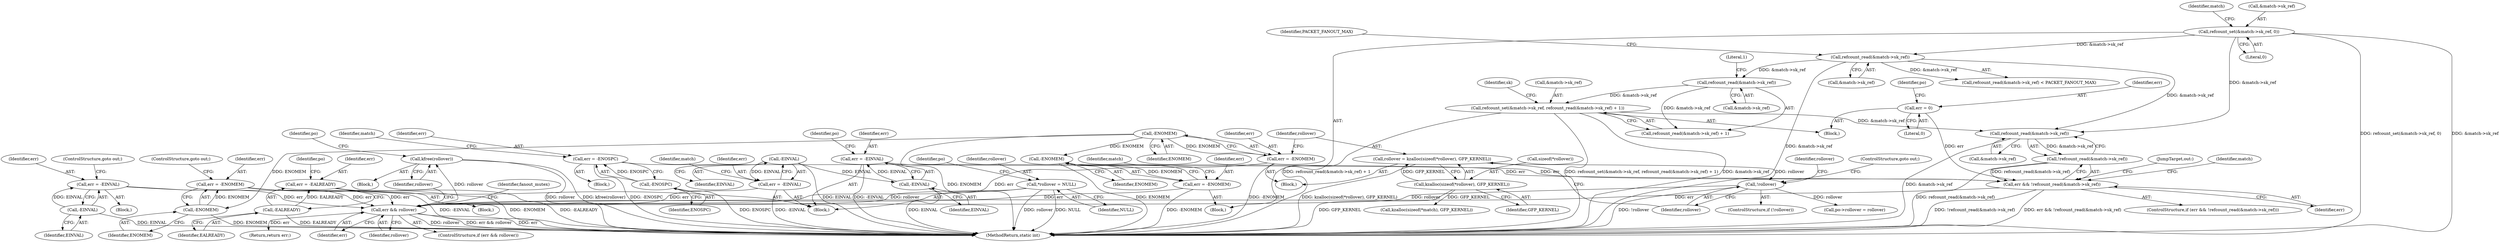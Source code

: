 digraph "0_linux_008ba2a13f2d04c947adc536d19debb8fe66f110@API" {
"1000504" [label="(Call,kfree(rollover))"];
"1000500" [label="(Call,err && rollover)"];
"1000222" [label="(Call,err = -EINVAL)"];
"1000224" [label="(Call,-EINVAL)"];
"1000234" [label="(Call,err = -ENOMEM)"];
"1000236" [label="(Call,-ENOMEM)"];
"1000176" [label="(Call,-ENOMEM)"];
"1000482" [label="(Call,err && !refcount_read(&match->sk_ref))"];
"1000435" [label="(Call,err = -ENOSPC)"];
"1000437" [label="(Call,-ENOSPC)"];
"1000391" [label="(Call,err = -EINVAL)"];
"1000393" [label="(Call,-EINVAL)"];
"1000271" [label="(Call,-EINVAL)"];
"1000473" [label="(Call,err = 0)"];
"1000484" [label="(Call,!refcount_read(&match->sk_ref))"];
"1000485" [label="(Call,refcount_read(&match->sk_ref))"];
"1000458" [label="(Call,refcount_set(&match->sk_ref, refcount_read(&match->sk_ref) + 1))"];
"1000464" [label="(Call,refcount_read(&match->sk_ref))"];
"1000441" [label="(Call,refcount_read(&match->sk_ref))"];
"1000333" [label="(Call,refcount_set(&match->sk_ref, 0))"];
"1000269" [label="(Call,err = -EINVAL)"];
"1000174" [label="(Call,err = -ENOMEM)"];
"1000156" [label="(Call,err = -EALREADY)"];
"1000158" [label="(Call,-EALREADY)"];
"1000286" [label="(Call,err = -ENOMEM)"];
"1000288" [label="(Call,-ENOMEM)"];
"1000186" [label="(Call,!rollover)"];
"1000178" [label="(Call,rollover = kzalloc(sizeof(*rollover), GFP_KERNEL))"];
"1000180" [label="(Call,kzalloc(sizeof(*rollover), GFP_KERNEL))"];
"1000107" [label="(Call,*rollover = NULL)"];
"1000173" [label="(Block,)"];
"1000179" [label="(Identifier,rollover)"];
"1000223" [label="(Identifier,err)"];
"1000159" [label="(Identifier,EALREADY)"];
"1000440" [label="(Call,refcount_read(&match->sk_ref) < PACKET_FANOUT_MAX)"];
"1000505" [label="(Identifier,rollover)"];
"1000485" [label="(Call,refcount_read(&match->sk_ref))"];
"1000156" [label="(Call,err = -EALREADY)"];
"1000340" [label="(Identifier,match)"];
"1000272" [label="(Identifier,EINVAL)"];
"1000162" [label="(Identifier,po)"];
"1000484" [label="(Call,!refcount_read(&match->sk_ref))"];
"1000187" [label="(Identifier,rollover)"];
"1000185" [label="(ControlStructure,if (!rollover))"];
"1000157" [label="(Identifier,err)"];
"1000287" [label="(Identifier,err)"];
"1000334" [label="(Call,&match->sk_ref)"];
"1000178" [label="(Call,rollover = kzalloc(sizeof(*rollover), GFP_KERNEL))"];
"1000207" [label="(Call,po->rollover = rollover)"];
"1000393" [label="(Call,-EINVAL)"];
"1000288" [label="(Call,-ENOMEM)"];
"1000226" [label="(ControlStructure,goto out;)"];
"1000275" [label="(Identifier,match)"];
"1000391" [label="(Call,err = -EINVAL)"];
"1000221" [label="(Block,)"];
"1000285" [label="(Block,)"];
"1000175" [label="(Identifier,err)"];
"1000502" [label="(Identifier,rollover)"];
"1000463" [label="(Call,refcount_read(&match->sk_ref) + 1)"];
"1000504" [label="(Call,kfree(rollover))"];
"1000181" [label="(Call,sizeof(*rollover))"];
"1000474" [label="(Identifier,err)"];
"1000234" [label="(Call,err = -ENOMEM)"];
"1000465" [label="(Call,&match->sk_ref)"];
"1000394" [label="(Identifier,EINVAL)"];
"1000271" [label="(Call,-EINVAL)"];
"1000192" [label="(Identifier,rollover)"];
"1000500" [label="(Call,err && rollover)"];
"1000225" [label="(Identifier,EINVAL)"];
"1000398" [label="(Identifier,po)"];
"1000186" [label="(Call,!rollover)"];
"1000292" [label="(Call,kzalloc(sizeof(*match), GFP_KERNEL))"];
"1000499" [label="(ControlStructure,if (err && rollover))"];
"1000437" [label="(Call,-ENOSPC)"];
"1000236" [label="(Call,-ENOMEM)"];
"1000107" [label="(Call,*rollover = NULL)"];
"1000458" [label="(Call,refcount_set(&match->sk_ref, refcount_read(&match->sk_ref) + 1))"];
"1000108" [label="(Identifier,rollover)"];
"1000270" [label="(Identifier,err)"];
"1000269" [label="(Call,err = -EINVAL)"];
"1000233" [label="(Block,)"];
"1000475" [label="(Literal,0)"];
"1000237" [label="(Identifier,ENOMEM)"];
"1000514" [label="(Return,return err;)"];
"1000434" [label="(Block,)"];
"1000333" [label="(Call,refcount_set(&match->sk_ref, 0))"];
"1000446" [label="(Identifier,PACKET_FANOUT_MAX)"];
"1000392" [label="(Identifier,err)"];
"1000444" [label="(Identifier,match)"];
"1000481" [label="(ControlStructure,if (err && !refcount_read(&match->sk_ref)))"];
"1000109" [label="(Identifier,NULL)"];
"1000177" [label="(Identifier,ENOMEM)"];
"1000105" [label="(Block,)"];
"1000508" [label="(Identifier,po)"];
"1000483" [label="(Identifier,err)"];
"1000513" [label="(Identifier,fanout_mutex)"];
"1000479" [label="(Identifier,po)"];
"1000238" [label="(ControlStructure,goto out;)"];
"1000503" [label="(Block,)"];
"1000180" [label="(Call,kzalloc(sizeof(*rollover), GFP_KERNEL))"];
"1000471" [label="(Identifier,sk)"];
"1000112" [label="(Identifier,po)"];
"1000441" [label="(Call,refcount_read(&match->sk_ref))"];
"1000235" [label="(Identifier,err)"];
"1000289" [label="(Identifier,ENOMEM)"];
"1000442" [label="(Call,&match->sk_ref)"];
"1000482" [label="(Call,err && !refcount_read(&match->sk_ref))"];
"1000174" [label="(Call,err = -ENOMEM)"];
"1000224" [label="(Call,-EINVAL)"];
"1000464" [label="(Call,refcount_read(&match->sk_ref))"];
"1000176" [label="(Call,-ENOMEM)"];
"1000447" [label="(Block,)"];
"1000188" [label="(ControlStructure,goto out;)"];
"1000436" [label="(Identifier,err)"];
"1000222" [label="(Call,err = -EINVAL)"];
"1000158" [label="(Call,-EALREADY)"];
"1000498" [label="(JumpTarget,out:)"];
"1000438" [label="(Identifier,ENOSPC)"];
"1000435" [label="(Call,err = -ENOSPC)"];
"1000473" [label="(Call,err = 0)"];
"1000516" [label="(MethodReturn,static int)"];
"1000459" [label="(Call,&match->sk_ref)"];
"1000338" [label="(Literal,0)"];
"1000286" [label="(Call,err = -ENOMEM)"];
"1000291" [label="(Identifier,match)"];
"1000486" [label="(Call,&match->sk_ref)"];
"1000469" [label="(Literal,1)"];
"1000501" [label="(Identifier,err)"];
"1000494" [label="(Identifier,match)"];
"1000184" [label="(Identifier,GFP_KERNEL)"];
"1000504" -> "1000503"  [label="AST: "];
"1000504" -> "1000505"  [label="CFG: "];
"1000505" -> "1000504"  [label="AST: "];
"1000508" -> "1000504"  [label="CFG: "];
"1000504" -> "1000516"  [label="DDG: rollover"];
"1000504" -> "1000516"  [label="DDG: kfree(rollover)"];
"1000500" -> "1000504"  [label="DDG: rollover"];
"1000500" -> "1000499"  [label="AST: "];
"1000500" -> "1000501"  [label="CFG: "];
"1000500" -> "1000502"  [label="CFG: "];
"1000501" -> "1000500"  [label="AST: "];
"1000502" -> "1000500"  [label="AST: "];
"1000505" -> "1000500"  [label="CFG: "];
"1000513" -> "1000500"  [label="CFG: "];
"1000500" -> "1000516"  [label="DDG: rollover"];
"1000500" -> "1000516"  [label="DDG: err && rollover"];
"1000500" -> "1000516"  [label="DDG: err"];
"1000222" -> "1000500"  [label="DDG: err"];
"1000234" -> "1000500"  [label="DDG: err"];
"1000482" -> "1000500"  [label="DDG: err"];
"1000269" -> "1000500"  [label="DDG: err"];
"1000174" -> "1000500"  [label="DDG: err"];
"1000156" -> "1000500"  [label="DDG: err"];
"1000286" -> "1000500"  [label="DDG: err"];
"1000186" -> "1000500"  [label="DDG: rollover"];
"1000107" -> "1000500"  [label="DDG: rollover"];
"1000500" -> "1000514"  [label="DDG: err"];
"1000222" -> "1000221"  [label="AST: "];
"1000222" -> "1000224"  [label="CFG: "];
"1000223" -> "1000222"  [label="AST: "];
"1000224" -> "1000222"  [label="AST: "];
"1000226" -> "1000222"  [label="CFG: "];
"1000222" -> "1000516"  [label="DDG: -EINVAL"];
"1000224" -> "1000222"  [label="DDG: EINVAL"];
"1000224" -> "1000225"  [label="CFG: "];
"1000225" -> "1000224"  [label="AST: "];
"1000224" -> "1000516"  [label="DDG: EINVAL"];
"1000234" -> "1000233"  [label="AST: "];
"1000234" -> "1000236"  [label="CFG: "];
"1000235" -> "1000234"  [label="AST: "];
"1000236" -> "1000234"  [label="AST: "];
"1000238" -> "1000234"  [label="CFG: "];
"1000234" -> "1000516"  [label="DDG: -ENOMEM"];
"1000236" -> "1000234"  [label="DDG: ENOMEM"];
"1000236" -> "1000237"  [label="CFG: "];
"1000237" -> "1000236"  [label="AST: "];
"1000236" -> "1000516"  [label="DDG: ENOMEM"];
"1000176" -> "1000236"  [label="DDG: ENOMEM"];
"1000176" -> "1000174"  [label="AST: "];
"1000176" -> "1000177"  [label="CFG: "];
"1000177" -> "1000176"  [label="AST: "];
"1000174" -> "1000176"  [label="CFG: "];
"1000176" -> "1000516"  [label="DDG: ENOMEM"];
"1000176" -> "1000174"  [label="DDG: ENOMEM"];
"1000176" -> "1000288"  [label="DDG: ENOMEM"];
"1000482" -> "1000481"  [label="AST: "];
"1000482" -> "1000483"  [label="CFG: "];
"1000482" -> "1000484"  [label="CFG: "];
"1000483" -> "1000482"  [label="AST: "];
"1000484" -> "1000482"  [label="AST: "];
"1000494" -> "1000482"  [label="CFG: "];
"1000498" -> "1000482"  [label="CFG: "];
"1000482" -> "1000516"  [label="DDG: !refcount_read(&match->sk_ref)"];
"1000482" -> "1000516"  [label="DDG: err && !refcount_read(&match->sk_ref)"];
"1000435" -> "1000482"  [label="DDG: err"];
"1000391" -> "1000482"  [label="DDG: err"];
"1000473" -> "1000482"  [label="DDG: err"];
"1000484" -> "1000482"  [label="DDG: refcount_read(&match->sk_ref)"];
"1000435" -> "1000434"  [label="AST: "];
"1000435" -> "1000437"  [label="CFG: "];
"1000436" -> "1000435"  [label="AST: "];
"1000437" -> "1000435"  [label="AST: "];
"1000444" -> "1000435"  [label="CFG: "];
"1000435" -> "1000516"  [label="DDG: -ENOSPC"];
"1000437" -> "1000435"  [label="DDG: ENOSPC"];
"1000437" -> "1000438"  [label="CFG: "];
"1000438" -> "1000437"  [label="AST: "];
"1000437" -> "1000516"  [label="DDG: ENOSPC"];
"1000391" -> "1000105"  [label="AST: "];
"1000391" -> "1000393"  [label="CFG: "];
"1000392" -> "1000391"  [label="AST: "];
"1000393" -> "1000391"  [label="AST: "];
"1000398" -> "1000391"  [label="CFG: "];
"1000391" -> "1000516"  [label="DDG: -EINVAL"];
"1000393" -> "1000391"  [label="DDG: EINVAL"];
"1000393" -> "1000394"  [label="CFG: "];
"1000394" -> "1000393"  [label="AST: "];
"1000393" -> "1000516"  [label="DDG: EINVAL"];
"1000271" -> "1000393"  [label="DDG: EINVAL"];
"1000271" -> "1000269"  [label="AST: "];
"1000271" -> "1000272"  [label="CFG: "];
"1000272" -> "1000271"  [label="AST: "];
"1000269" -> "1000271"  [label="CFG: "];
"1000271" -> "1000516"  [label="DDG: EINVAL"];
"1000271" -> "1000269"  [label="DDG: EINVAL"];
"1000473" -> "1000447"  [label="AST: "];
"1000473" -> "1000475"  [label="CFG: "];
"1000474" -> "1000473"  [label="AST: "];
"1000475" -> "1000473"  [label="AST: "];
"1000479" -> "1000473"  [label="CFG: "];
"1000484" -> "1000485"  [label="CFG: "];
"1000485" -> "1000484"  [label="AST: "];
"1000484" -> "1000516"  [label="DDG: refcount_read(&match->sk_ref)"];
"1000485" -> "1000484"  [label="DDG: &match->sk_ref"];
"1000485" -> "1000486"  [label="CFG: "];
"1000486" -> "1000485"  [label="AST: "];
"1000485" -> "1000516"  [label="DDG: &match->sk_ref"];
"1000458" -> "1000485"  [label="DDG: &match->sk_ref"];
"1000333" -> "1000485"  [label="DDG: &match->sk_ref"];
"1000441" -> "1000485"  [label="DDG: &match->sk_ref"];
"1000458" -> "1000447"  [label="AST: "];
"1000458" -> "1000463"  [label="CFG: "];
"1000459" -> "1000458"  [label="AST: "];
"1000463" -> "1000458"  [label="AST: "];
"1000471" -> "1000458"  [label="CFG: "];
"1000458" -> "1000516"  [label="DDG: &match->sk_ref"];
"1000458" -> "1000516"  [label="DDG: refcount_read(&match->sk_ref) + 1"];
"1000458" -> "1000516"  [label="DDG: refcount_set(&match->sk_ref, refcount_read(&match->sk_ref) + 1)"];
"1000464" -> "1000458"  [label="DDG: &match->sk_ref"];
"1000464" -> "1000463"  [label="AST: "];
"1000464" -> "1000465"  [label="CFG: "];
"1000465" -> "1000464"  [label="AST: "];
"1000469" -> "1000464"  [label="CFG: "];
"1000464" -> "1000463"  [label="DDG: &match->sk_ref"];
"1000441" -> "1000464"  [label="DDG: &match->sk_ref"];
"1000441" -> "1000440"  [label="AST: "];
"1000441" -> "1000442"  [label="CFG: "];
"1000442" -> "1000441"  [label="AST: "];
"1000446" -> "1000441"  [label="CFG: "];
"1000441" -> "1000516"  [label="DDG: &match->sk_ref"];
"1000441" -> "1000440"  [label="DDG: &match->sk_ref"];
"1000333" -> "1000441"  [label="DDG: &match->sk_ref"];
"1000333" -> "1000285"  [label="AST: "];
"1000333" -> "1000338"  [label="CFG: "];
"1000334" -> "1000333"  [label="AST: "];
"1000338" -> "1000333"  [label="AST: "];
"1000340" -> "1000333"  [label="CFG: "];
"1000333" -> "1000516"  [label="DDG: &match->sk_ref"];
"1000333" -> "1000516"  [label="DDG: refcount_set(&match->sk_ref, 0)"];
"1000269" -> "1000105"  [label="AST: "];
"1000270" -> "1000269"  [label="AST: "];
"1000275" -> "1000269"  [label="CFG: "];
"1000269" -> "1000516"  [label="DDG: -EINVAL"];
"1000174" -> "1000173"  [label="AST: "];
"1000175" -> "1000174"  [label="AST: "];
"1000179" -> "1000174"  [label="CFG: "];
"1000174" -> "1000516"  [label="DDG: -ENOMEM"];
"1000156" -> "1000105"  [label="AST: "];
"1000156" -> "1000158"  [label="CFG: "];
"1000157" -> "1000156"  [label="AST: "];
"1000158" -> "1000156"  [label="AST: "];
"1000162" -> "1000156"  [label="CFG: "];
"1000156" -> "1000516"  [label="DDG: -EALREADY"];
"1000158" -> "1000156"  [label="DDG: EALREADY"];
"1000158" -> "1000159"  [label="CFG: "];
"1000159" -> "1000158"  [label="AST: "];
"1000158" -> "1000516"  [label="DDG: EALREADY"];
"1000286" -> "1000285"  [label="AST: "];
"1000286" -> "1000288"  [label="CFG: "];
"1000287" -> "1000286"  [label="AST: "];
"1000288" -> "1000286"  [label="AST: "];
"1000291" -> "1000286"  [label="CFG: "];
"1000286" -> "1000516"  [label="DDG: -ENOMEM"];
"1000288" -> "1000286"  [label="DDG: ENOMEM"];
"1000288" -> "1000289"  [label="CFG: "];
"1000289" -> "1000288"  [label="AST: "];
"1000288" -> "1000516"  [label="DDG: ENOMEM"];
"1000186" -> "1000185"  [label="AST: "];
"1000186" -> "1000187"  [label="CFG: "];
"1000187" -> "1000186"  [label="AST: "];
"1000188" -> "1000186"  [label="CFG: "];
"1000192" -> "1000186"  [label="CFG: "];
"1000186" -> "1000516"  [label="DDG: !rollover"];
"1000178" -> "1000186"  [label="DDG: rollover"];
"1000186" -> "1000207"  [label="DDG: rollover"];
"1000178" -> "1000173"  [label="AST: "];
"1000178" -> "1000180"  [label="CFG: "];
"1000179" -> "1000178"  [label="AST: "];
"1000180" -> "1000178"  [label="AST: "];
"1000187" -> "1000178"  [label="CFG: "];
"1000178" -> "1000516"  [label="DDG: kzalloc(sizeof(*rollover), GFP_KERNEL)"];
"1000180" -> "1000178"  [label="DDG: GFP_KERNEL"];
"1000180" -> "1000184"  [label="CFG: "];
"1000181" -> "1000180"  [label="AST: "];
"1000184" -> "1000180"  [label="AST: "];
"1000180" -> "1000516"  [label="DDG: GFP_KERNEL"];
"1000180" -> "1000292"  [label="DDG: GFP_KERNEL"];
"1000107" -> "1000105"  [label="AST: "];
"1000107" -> "1000109"  [label="CFG: "];
"1000108" -> "1000107"  [label="AST: "];
"1000109" -> "1000107"  [label="AST: "];
"1000112" -> "1000107"  [label="CFG: "];
"1000107" -> "1000516"  [label="DDG: rollover"];
"1000107" -> "1000516"  [label="DDG: NULL"];
}
